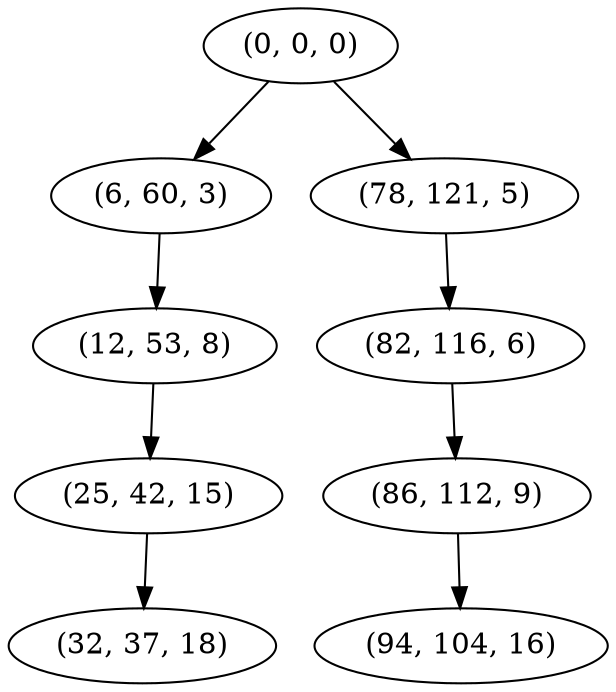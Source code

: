 digraph tree {
    "(0, 0, 0)";
    "(6, 60, 3)";
    "(12, 53, 8)";
    "(25, 42, 15)";
    "(32, 37, 18)";
    "(78, 121, 5)";
    "(82, 116, 6)";
    "(86, 112, 9)";
    "(94, 104, 16)";
    "(0, 0, 0)" -> "(6, 60, 3)";
    "(0, 0, 0)" -> "(78, 121, 5)";
    "(6, 60, 3)" -> "(12, 53, 8)";
    "(12, 53, 8)" -> "(25, 42, 15)";
    "(25, 42, 15)" -> "(32, 37, 18)";
    "(78, 121, 5)" -> "(82, 116, 6)";
    "(82, 116, 6)" -> "(86, 112, 9)";
    "(86, 112, 9)" -> "(94, 104, 16)";
}
